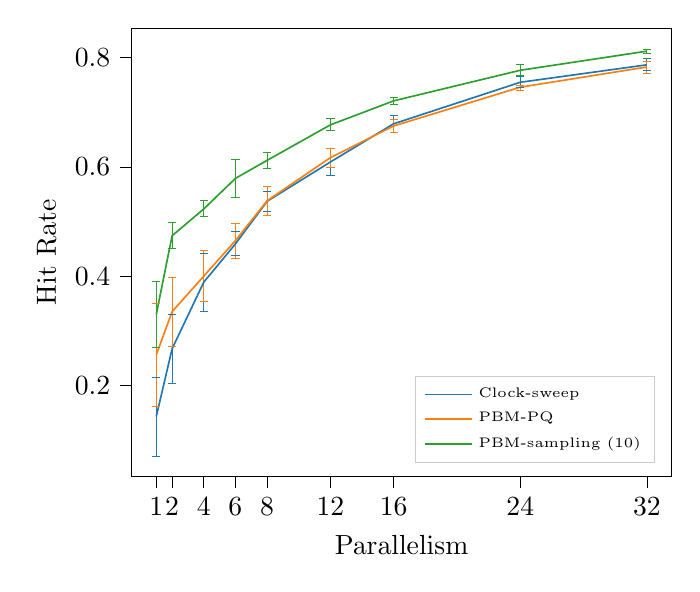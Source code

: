 % This file was created with tikzplotlib v0.10.1.
\begin{tikzpicture}

\definecolor{darkgray176}{RGB}{176,176,176}
\definecolor{darkorange25512714}{RGB}{255,127,14}
\definecolor{forestgreen4416044}{RGB}{44,160,44}
\definecolor{lightgray204}{RGB}{204,204,204}
\definecolor{steelblue31119180}{RGB}{31,119,180}

\begin{axis}[
legend cell align={left},
legend style={
  font=\tiny,
  fill opacity=0.8,
  draw opacity=1,
  text opacity=1,
  at={(0.97,0.03)},
  anchor=south east,
  draw=lightgray204
},
tick align=outside,
tick pos=left,
%title={Hit rate vs parallelism - HDD Sequential Scan Microbenchmarks},
x grid style={darkgray176},
xlabel={Parallelism},
xtick=data,
xmin=-0.55, xmax=33.55,
xtick style={color=black},
y grid style={darkgray176},
ylabel={Hit Rate},
ymin=0.033, ymax=0.854,
ytick style={color=black}
]
\path [draw=steelblue31119180, line width=0.3px]
(axis cs:1,0.07)
--(axis cs:1,0.215);

\path [draw=steelblue31119180, line width=0.3px]
(axis cs:2,0.203)
--(axis cs:2,0.33);

\path [draw=steelblue31119180, line width=0.3px]
(axis cs:4,0.336)
--(axis cs:4,0.442);

\path [draw=steelblue31119180, line width=0.3px]
(axis cs:6,0.438)
--(axis cs:6,0.481);

\path [draw=steelblue31119180, line width=0.3px]
(axis cs:8,0.518)
--(axis cs:8,0.556);

\path [draw=steelblue31119180, line width=0.3px]
(axis cs:12,0.585)
--(axis cs:12,0.633);

\path [draw=steelblue31119180, line width=0.3px]
(axis cs:16,0.663)
--(axis cs:16,0.695);

\path [draw=steelblue31119180, line width=0.3px]
(axis cs:24,0.745)
--(axis cs:24,0.766);

\path [draw=steelblue31119180, line width=0.3px]
(axis cs:32,0.776)
--(axis cs:32,0.799);

\addplot [line width=0.3px, steelblue31119180, mark=-, mark size=1.5, mark options={solid}, only marks, forget plot]
table {%
1 0.07
2 0.203
4 0.336
6 0.438
8 0.518
12 0.585
16 0.663
24 0.745
32 0.776
};
\addplot [line width=0.3px, steelblue31119180, mark=-, mark size=1.5, mark options={solid}, only marks, forget plot]
table {%
1 0.215
2 0.33
4 0.442
6 0.481
8 0.556
12 0.633
16 0.695
24 0.766
32 0.799
};
\path [draw=darkorange25512714, line width=0.3px]
(axis cs:1,0.162)
--(axis cs:1,0.35);

\path [draw=darkorange25512714, line width=0.3px]
(axis cs:2,0.272)
--(axis cs:2,0.398);

\path [draw=darkorange25512714, line width=0.3px]
(axis cs:4,0.353)
--(axis cs:4,0.447);

\path [draw=darkorange25512714, line width=0.3px]
(axis cs:6,0.433)
--(axis cs:6,0.497);

\path [draw=darkorange25512714, line width=0.3px]
(axis cs:8,0.511)
--(axis cs:8,0.565);

\path [draw=darkorange25512714, line width=0.3px]
(axis cs:12,0.6)
--(axis cs:12,0.634);

\path [draw=darkorange25512714, line width=0.3px]
(axis cs:16,0.664)
--(axis cs:16,0.687);

\path [draw=darkorange25512714, line width=0.3px]
(axis cs:24,0.741)
--(axis cs:24,0.75);

\path [draw=darkorange25512714, line width=0.3px]
(axis cs:32,0.772)
--(axis cs:32,0.794);

\addplot [line width=0.3px, darkorange25512714, mark=-, mark size=1.5, mark options={solid}, only marks, forget plot]
table {%
1 0.162
2 0.272
4 0.353
6 0.433
8 0.511
12 0.6
16 0.664
24 0.741
32 0.772
};
\addplot [line width=0.3px, darkorange25512714, mark=-, mark size=1.5, mark options={solid}, only marks, forget plot]
table {%
1 0.35
2 0.398
4 0.447
6 0.497
8 0.565
12 0.634
16 0.687
24 0.75
32 0.794
};
\path [draw=forestgreen4416044, line width=0.3px]
(axis cs:1,0.269)
--(axis cs:1,0.39);

\path [draw=forestgreen4416044, line width=0.3px]
(axis cs:2,0.45)
--(axis cs:2,0.498);

\path [draw=forestgreen4416044, line width=0.3px]
(axis cs:4,0.509)
--(axis cs:4,0.538);

\path [draw=forestgreen4416044, line width=0.3px]
(axis cs:6,0.545)
--(axis cs:6,0.613);

\path [draw=forestgreen4416044, line width=0.3px]
(axis cs:8,0.597)
--(axis cs:8,0.626);

\path [draw=forestgreen4416044, line width=0.3px]
(axis cs:12,0.666)
--(axis cs:12,0.689);

\path [draw=forestgreen4416044, line width=0.3px]
(axis cs:16,0.714)
--(axis cs:16,0.727);

\path [draw=forestgreen4416044, line width=0.3px]
(axis cs:24,0.767)
--(axis cs:24,0.787);

\path [draw=forestgreen4416044, line width=0.3px]
(axis cs:32,0.808)
--(axis cs:32,0.816);

\addplot [line width=0.3px, forestgreen4416044, mark=-, mark size=1.5, mark options={solid}, only marks, forget plot]
table {%
1 0.269
2 0.45
4 0.509
6 0.545
8 0.597
12 0.666
16 0.714
24 0.767
32 0.808
};
\addplot [line width=0.3px, forestgreen4416044, mark=-, mark size=1.5, mark options={solid}, only marks, forget plot]
table {%
1 0.39
2 0.498
4 0.538
6 0.613
8 0.626
12 0.689
16 0.727
24 0.787
32 0.816
};
\addplot [semithick, steelblue31119180]
table {%
1 0.143
2 0.267
4 0.389
6 0.459
8 0.537
12 0.609
16 0.679
24 0.755
32 0.787
};
\addlegendentry{Clock-sweep}
\addplot [semithick, darkorange25512714]
table {%
1 0.256
2 0.335
4 0.4
6 0.465
8 0.538
12 0.617
16 0.675
24 0.746
32 0.783
};
\addlegendentry{PBM-PQ}
\addplot [semithick, forestgreen4416044]
table {%
1 0.33
2 0.474
4 0.523
6 0.579
8 0.612
12 0.677
16 0.721
24 0.777
32 0.812
};
\addlegendentry{PBM-sampling (10)}
\end{axis}

\end{tikzpicture}
